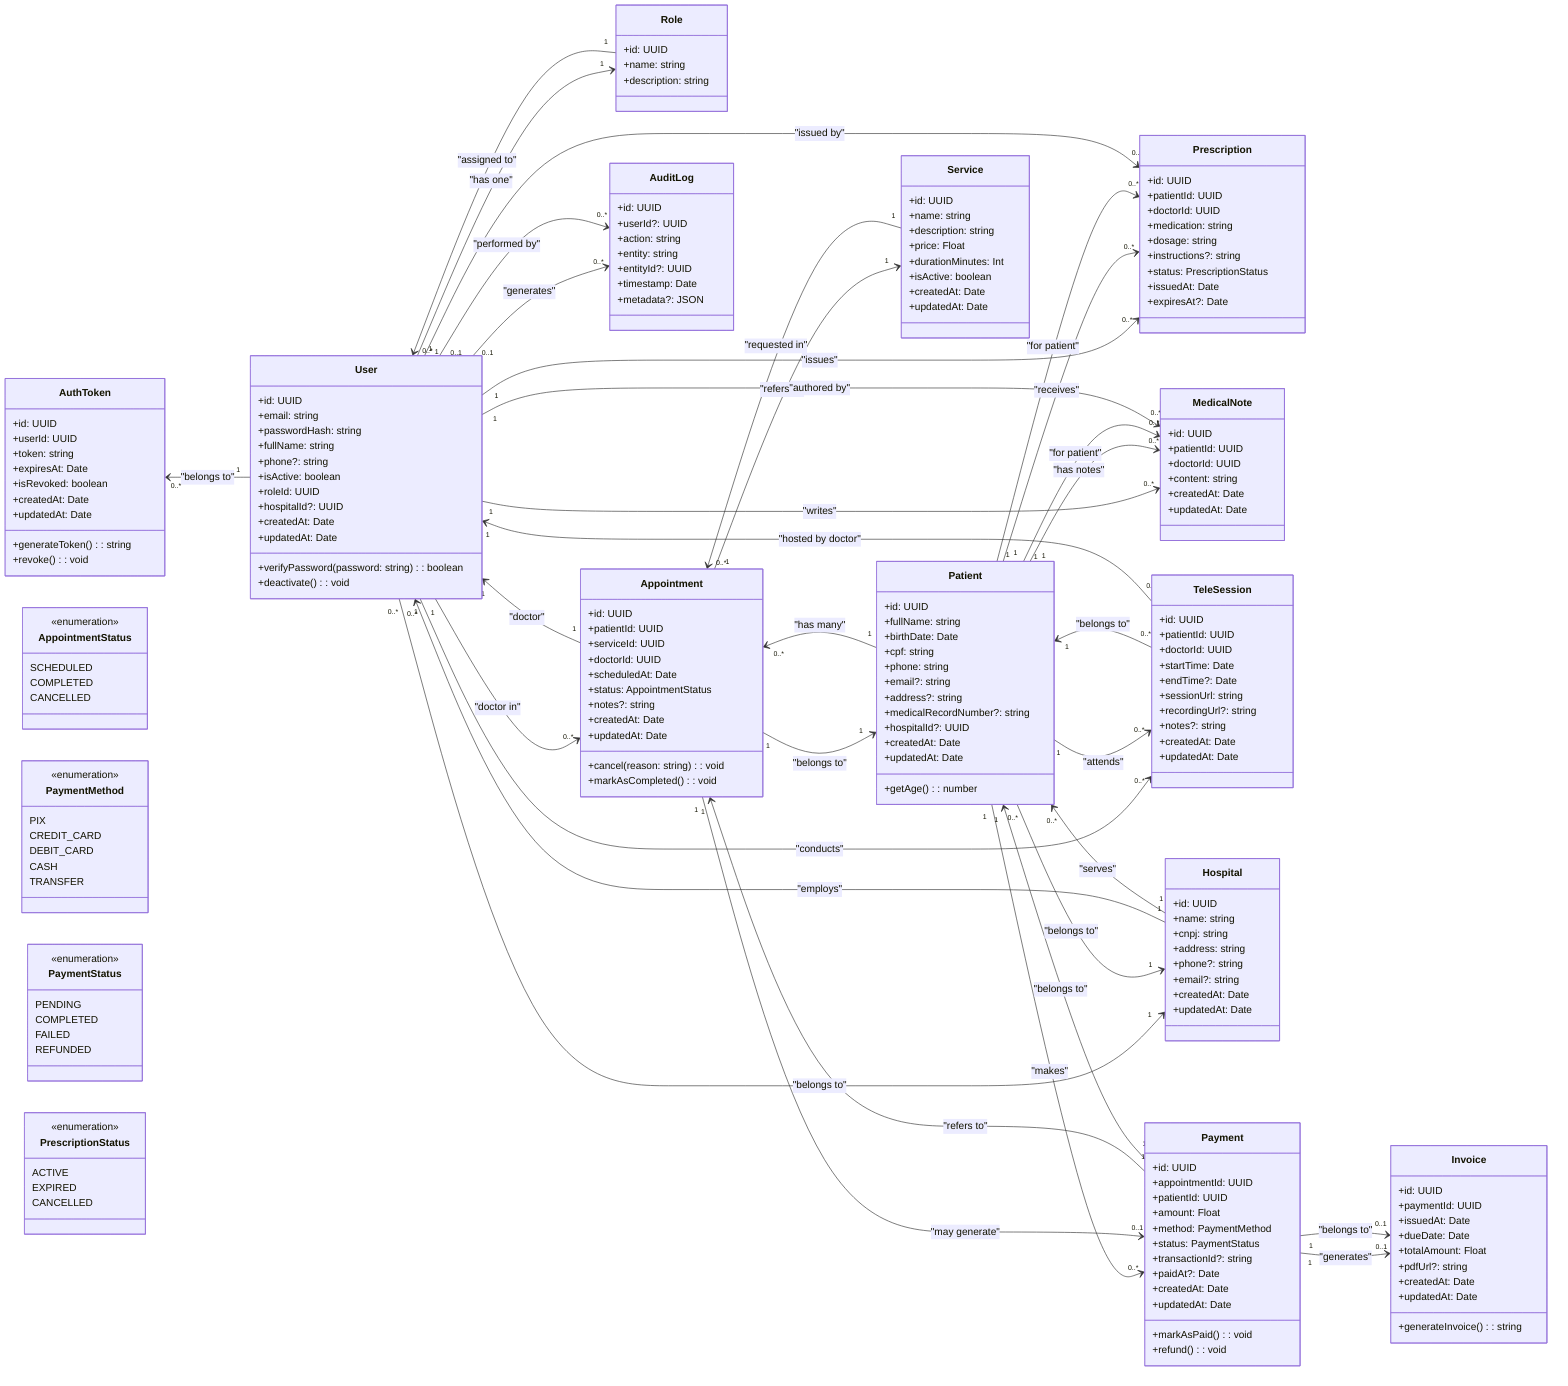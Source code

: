 classDiagram
direction LR

%% =========================
%% AUTH DOMAIN
%% =========================
class AuthToken {
  +id: UUID
  +userId: UUID
  +token: string
  +expiresAt: Date
  +isRevoked: boolean
  +createdAt: Date
  +updatedAt: Date
  +generateToken(): string
  +revoke(): void
}

class Role {
  +id: UUID
  +name: string
  +description: string
}

AuthToken "0..*" <-- "1" User : "belongs to"
User "1" --> "1" Role : "has one"
Role "1" --> "0..*" User : "assigned to"

%% =========================
%% USER DOMAIN
%% =========================
class User {
  +id: UUID
  +email: string
  +passwordHash: string
  +fullName: string
  +phone?: string
  +isActive: boolean
  +roleId: UUID
  +hospitalId?: UUID
  +createdAt: Date
  +updatedAt: Date
  +verifyPassword(password: string): boolean
  +deactivate(): void
}

User "1" --> "0..*" Appointment : "doctor in"
User "1" --> "0..*" Prescription : "issues"
User "1" --> "0..*" MedicalNote : "writes"
User "1" --> "0..*" TeleSession : "conducts"
User "0..*" --> "1" Hospital : "belongs to"
User "0..1" --> "0..*" AuditLog : "generates"

%% =========================
%% PATIENT DOMAIN
%% =========================
class Patient {
  +id: UUID
  +fullName: string
  +birthDate: Date
  +cpf: string
  +phone: string
  +email?: string
  +address?: string
  +medicalRecordNumber?: string
  +hospitalId?: UUID
  +createdAt: Date
  +updatedAt: Date
  +getAge(): number
}

Patient "0..*" --> "1" Hospital : "belongs to"
Patient "1" --> "0..*" Appointment : "has many"
Patient "1" --> "0..*" Payment : "makes"
Patient "1" --> "0..*" Prescription : "receives"
Patient "1" --> "0..*" MedicalNote : "has notes"
Patient "1" --> "0..*" TeleSession : "attends"

%% =========================
%% SERVICES DOMAIN
%% =========================
class Service {
  +id: UUID
  +name: string
  +description: string
  +price: Float
  +durationMinutes: Int
  +isActive: boolean
  +createdAt: Date
  +updatedAt: Date
}

Service "1" --> "0..*" Appointment : "requested in"

%% =========================
%% APPOINTMENT DOMAIN
%% =========================
class Appointment {
  +id: UUID
  +patientId: UUID
  +serviceId: UUID
  +doctorId: UUID
  +scheduledAt: Date
  +status: AppointmentStatus
  +notes?: string
  +createdAt: Date
  +updatedAt: Date
  +cancel(reason: string): void
  +markAsCompleted(): void
}

Appointment "1" --> "1" Patient : "belongs to"
Appointment "1" --> "1" Service : "refers to"
Appointment "1" --> "1" User : "doctor"
Appointment "1" --> "0..1" Payment : "may generate"

%% =========================
%% FINANCE DOMAIN
%% =========================
class Payment {
  +id: UUID
  +appointmentId: UUID
  +patientId: UUID
  +amount: Float
  +method: PaymentMethod
  +status: PaymentStatus
  +transactionId?: string
  +paidAt?: Date
  +createdAt: Date
  +updatedAt: Date
  +markAsPaid(): void
  +refund(): void
}

class Invoice {
  +id: UUID
  +paymentId: UUID
  +issuedAt: Date
  +dueDate: Date
  +totalAmount: Float
  +pdfUrl?: string
  +createdAt: Date
  +updatedAt: Date
  +generateInvoice(): string
}

Payment "1" --> "1" Appointment : "refers to"
Payment "1" --> "1" Patient : "belongs to"
Payment "1" --> "0..1" Invoice : "generates"
Invoice "0..1" <-- "1" Payment : "belongs to"

%% =========================
%% CLINICAL RECORDS DOMAIN
%% =========================
class MedicalNote {
  +id: UUID
  +patientId: UUID
  +doctorId: UUID
  +content: string
  +createdAt: Date
  +updatedAt: Date
}

class Prescription {
  +id: UUID
  +patientId: UUID
  +doctorId: UUID
  +medication: string
  +dosage: string
  +instructions?: string
  +status: PrescriptionStatus
  +issuedAt: Date
  +expiresAt?: Date
}

MedicalNote "0..*" <-- "1" Patient : "for patient"
MedicalNote "0..*" <-- "1" User : "authored by"
Prescription "0..*" <-- "1" Patient : "for patient"
Prescription "0..*" <-- "1" User : "issued by"

%% =========================
%% TELEMEDICINE DOMAIN
%% =========================
class TeleSession {
  +id: UUID
  +patientId: UUID
  +doctorId: UUID
  +startTime: Date
  +endTime?: Date
  +sessionUrl: string
  +recordingUrl?: string
  +notes?: string
  +createdAt: Date
  +updatedAt: Date
}

TeleSession "0..*" --> "1" Patient : "belongs to"
TeleSession "0..*" --> "1" User : "hosted by doctor"

%% =========================
%% MULTI-HOSPITAL DOMAIN
%% =========================
class Hospital {
  +id: UUID
  +name: string
  +cnpj: string
  +address: string
  +phone?: string
  +email?: string
  +createdAt: Date
  +updatedAt: Date
}

Hospital "1" --> "0..*" User : "employs"
Hospital "1" --> "0..*" Patient : "serves"

%% =========================
%% AUDIT DOMAIN
%% =========================
class AuditLog {
  +id: UUID
  +userId?: UUID
  +action: string
  +entity: string
  +entityId?: UUID
  +timestamp: Date
  +metadata?: JSON
}

AuditLog "0..*" <-- "0..1" User : "performed by"

%% =========================
%% ENUMS
%% =========================
class AppointmentStatus {
  <<enumeration>>
  SCHEDULED
  COMPLETED
  CANCELLED
}

class PaymentMethod {
  <<enumeration>>
  PIX
  CREDIT_CARD
  DEBIT_CARD
  CASH
  TRANSFER
}

class PaymentStatus {
  <<enumeration>>
  PENDING
  COMPLETED
  FAILED
  REFUNDED
}

class PrescriptionStatus {
  <<enumeration>>
  ACTIVE
  EXPIRED
  CANCELLED
}